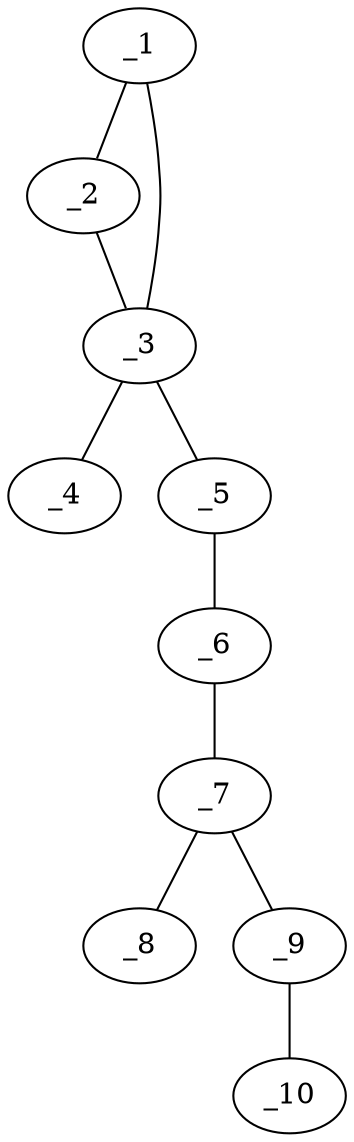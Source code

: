 graph molid664269 {
	_1	 [charge=0,
		chem=1,
		symbol="C  ",
		x=2,
		y="-1.366"];
	_2	 [charge=0,
		chem=1,
		symbol="C  ",
		x=2,
		y="-0.366"];
	_1 -- _2	 [valence=1];
	_3	 [charge=1,
		chem=4,
		symbol="N  ",
		x="2.866",
		y="-0.866"];
	_1 -- _3	 [valence=1];
	_2 -- _3	 [valence=1];
	_4	 [charge="-1",
		chem=2,
		symbol="O  ",
		x="3.366",
		y="-1.7321"];
	_3 -- _4	 [valence=1];
	_5	 [charge=0,
		chem=1,
		symbol="C  ",
		x="3.366",
		y=0];
	_3 -- _5	 [valence=1];
	_6	 [charge=0,
		chem=1,
		symbol="C  ",
		x="4.366",
		y=0];
	_5 -- _6	 [valence=1];
	_7	 [charge=0,
		chem=1,
		symbol="C  ",
		x="4.866",
		y="0.866"];
	_6 -- _7	 [valence=1];
	_8	 [charge=0,
		chem=2,
		symbol="O  ",
		x="4.366",
		y="1.732"];
	_7 -- _8	 [valence=2];
	_9	 [charge=0,
		chem=2,
		symbol="O  ",
		x="5.866",
		y="0.866"];
	_7 -- _9	 [valence=1];
	_10	 [charge=0,
		chem=1,
		symbol="C  ",
		x="6.366",
		y="1.7321"];
	_9 -- _10	 [valence=1];
}
